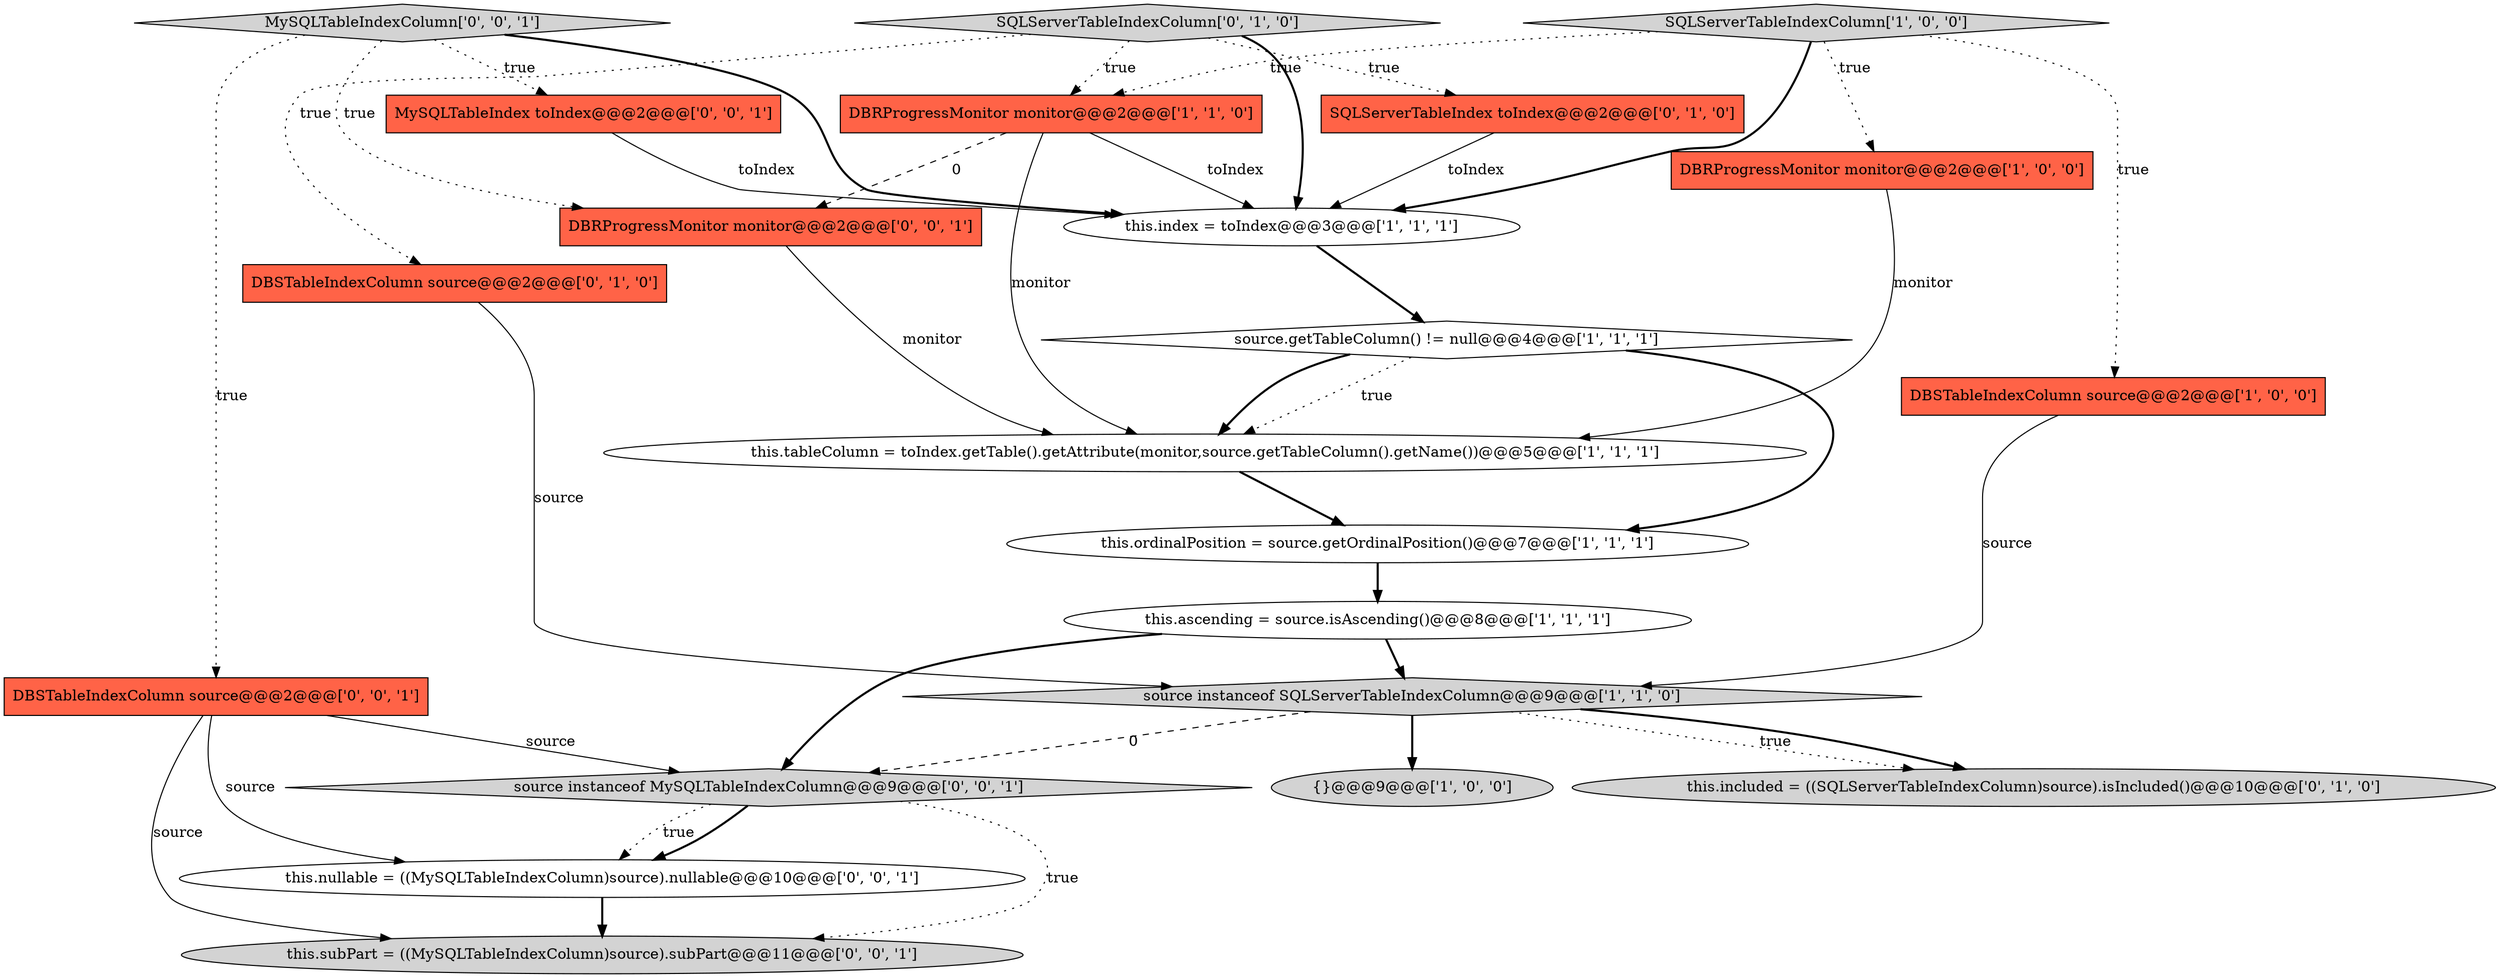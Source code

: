 digraph {
8 [style = filled, label = "this.ordinalPosition = source.getOrdinalPosition()@@@7@@@['1', '1', '1']", fillcolor = white, shape = ellipse image = "AAA0AAABBB1BBB"];
2 [style = filled, label = "this.index = toIndex@@@3@@@['1', '1', '1']", fillcolor = white, shape = ellipse image = "AAA0AAABBB1BBB"];
3 [style = filled, label = "{}@@@9@@@['1', '0', '0']", fillcolor = lightgray, shape = ellipse image = "AAA0AAABBB1BBB"];
13 [style = filled, label = "this.included = ((SQLServerTableIndexColumn)source).isIncluded()@@@10@@@['0', '1', '0']", fillcolor = lightgray, shape = ellipse image = "AAA1AAABBB2BBB"];
16 [style = filled, label = "this.subPart = ((MySQLTableIndexColumn)source).subPart@@@11@@@['0', '0', '1']", fillcolor = lightgray, shape = ellipse image = "AAA0AAABBB3BBB"];
7 [style = filled, label = "source instanceof SQLServerTableIndexColumn@@@9@@@['1', '1', '0']", fillcolor = lightgray, shape = diamond image = "AAA0AAABBB1BBB"];
6 [style = filled, label = "DBRProgressMonitor monitor@@@2@@@['1', '0', '0']", fillcolor = tomato, shape = box image = "AAA0AAABBB1BBB"];
21 [style = filled, label = "DBRProgressMonitor monitor@@@2@@@['0', '0', '1']", fillcolor = tomato, shape = box image = "AAA0AAABBB3BBB"];
11 [style = filled, label = "SQLServerTableIndex toIndex@@@2@@@['0', '1', '0']", fillcolor = tomato, shape = box image = "AAA0AAABBB2BBB"];
14 [style = filled, label = "DBSTableIndexColumn source@@@2@@@['0', '1', '0']", fillcolor = tomato, shape = box image = "AAA0AAABBB2BBB"];
1 [style = filled, label = "this.ascending = source.isAscending()@@@8@@@['1', '1', '1']", fillcolor = white, shape = ellipse image = "AAA0AAABBB1BBB"];
19 [style = filled, label = "DBSTableIndexColumn source@@@2@@@['0', '0', '1']", fillcolor = tomato, shape = box image = "AAA0AAABBB3BBB"];
17 [style = filled, label = "source instanceof MySQLTableIndexColumn@@@9@@@['0', '0', '1']", fillcolor = lightgray, shape = diamond image = "AAA0AAABBB3BBB"];
12 [style = filled, label = "SQLServerTableIndexColumn['0', '1', '0']", fillcolor = lightgray, shape = diamond image = "AAA0AAABBB2BBB"];
5 [style = filled, label = "this.tableColumn = toIndex.getTable().getAttribute(monitor,source.getTableColumn().getName())@@@5@@@['1', '1', '1']", fillcolor = white, shape = ellipse image = "AAA0AAABBB1BBB"];
9 [style = filled, label = "SQLServerTableIndexColumn['1', '0', '0']", fillcolor = lightgray, shape = diamond image = "AAA0AAABBB1BBB"];
10 [style = filled, label = "DBRProgressMonitor monitor@@@2@@@['1', '1', '0']", fillcolor = tomato, shape = box image = "AAA0AAABBB1BBB"];
0 [style = filled, label = "source.getTableColumn() != null@@@4@@@['1', '1', '1']", fillcolor = white, shape = diamond image = "AAA0AAABBB1BBB"];
4 [style = filled, label = "DBSTableIndexColumn source@@@2@@@['1', '0', '0']", fillcolor = tomato, shape = box image = "AAA0AAABBB1BBB"];
18 [style = filled, label = "this.nullable = ((MySQLTableIndexColumn)source).nullable@@@10@@@['0', '0', '1']", fillcolor = white, shape = ellipse image = "AAA0AAABBB3BBB"];
15 [style = filled, label = "MySQLTableIndex toIndex@@@2@@@['0', '0', '1']", fillcolor = tomato, shape = box image = "AAA0AAABBB3BBB"];
20 [style = filled, label = "MySQLTableIndexColumn['0', '0', '1']", fillcolor = lightgray, shape = diamond image = "AAA0AAABBB3BBB"];
12->10 [style = dotted, label="true"];
17->18 [style = dotted, label="true"];
6->5 [style = solid, label="monitor"];
5->8 [style = bold, label=""];
17->16 [style = dotted, label="true"];
15->2 [style = solid, label="toIndex"];
20->21 [style = dotted, label="true"];
17->18 [style = bold, label=""];
11->2 [style = solid, label="toIndex"];
12->11 [style = dotted, label="true"];
12->2 [style = bold, label=""];
9->2 [style = bold, label=""];
10->21 [style = dashed, label="0"];
7->13 [style = dotted, label="true"];
0->8 [style = bold, label=""];
10->5 [style = solid, label="monitor"];
9->6 [style = dotted, label="true"];
9->10 [style = dotted, label="true"];
19->16 [style = solid, label="source"];
0->5 [style = dotted, label="true"];
8->1 [style = bold, label=""];
7->3 [style = bold, label=""];
7->13 [style = bold, label=""];
20->15 [style = dotted, label="true"];
7->17 [style = dashed, label="0"];
19->17 [style = solid, label="source"];
9->4 [style = dotted, label="true"];
14->7 [style = solid, label="source"];
1->17 [style = bold, label=""];
18->16 [style = bold, label=""];
12->14 [style = dotted, label="true"];
19->18 [style = solid, label="source"];
10->2 [style = solid, label="toIndex"];
4->7 [style = solid, label="source"];
2->0 [style = bold, label=""];
20->19 [style = dotted, label="true"];
20->2 [style = bold, label=""];
1->7 [style = bold, label=""];
0->5 [style = bold, label=""];
21->5 [style = solid, label="monitor"];
}
